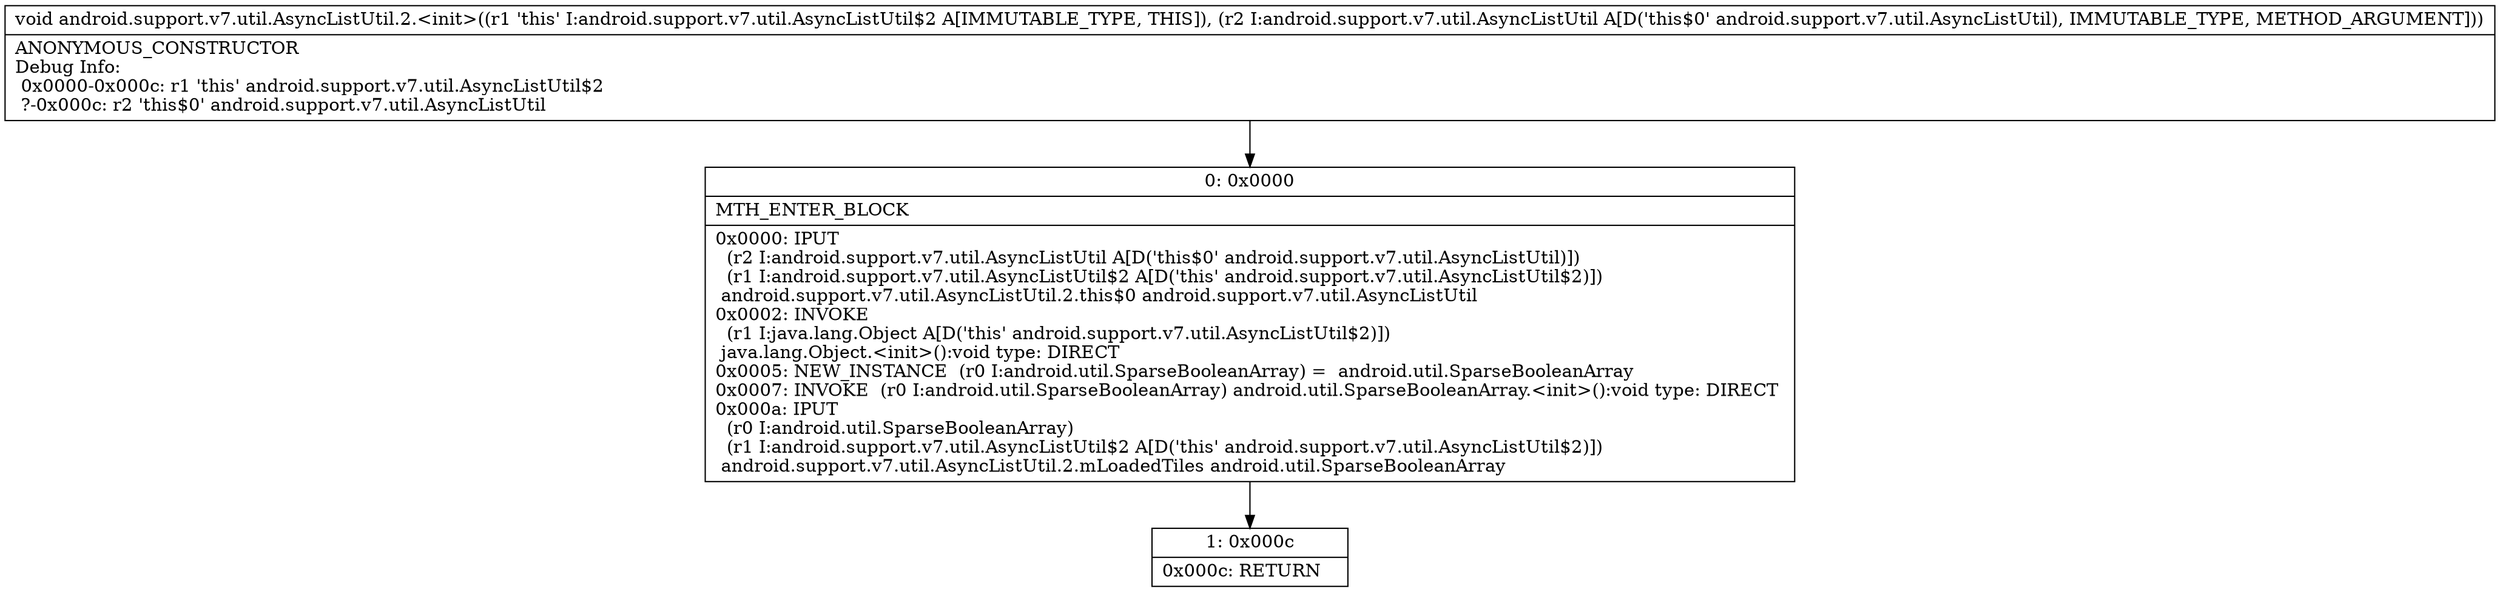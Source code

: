 digraph "CFG forandroid.support.v7.util.AsyncListUtil.2.\<init\>(Landroid\/support\/v7\/util\/AsyncListUtil;)V" {
Node_0 [shape=record,label="{0\:\ 0x0000|MTH_ENTER_BLOCK\l|0x0000: IPUT  \l  (r2 I:android.support.v7.util.AsyncListUtil A[D('this$0' android.support.v7.util.AsyncListUtil)])\l  (r1 I:android.support.v7.util.AsyncListUtil$2 A[D('this' android.support.v7.util.AsyncListUtil$2)])\l android.support.v7.util.AsyncListUtil.2.this$0 android.support.v7.util.AsyncListUtil \l0x0002: INVOKE  \l  (r1 I:java.lang.Object A[D('this' android.support.v7.util.AsyncListUtil$2)])\l java.lang.Object.\<init\>():void type: DIRECT \l0x0005: NEW_INSTANCE  (r0 I:android.util.SparseBooleanArray) =  android.util.SparseBooleanArray \l0x0007: INVOKE  (r0 I:android.util.SparseBooleanArray) android.util.SparseBooleanArray.\<init\>():void type: DIRECT \l0x000a: IPUT  \l  (r0 I:android.util.SparseBooleanArray)\l  (r1 I:android.support.v7.util.AsyncListUtil$2 A[D('this' android.support.v7.util.AsyncListUtil$2)])\l android.support.v7.util.AsyncListUtil.2.mLoadedTiles android.util.SparseBooleanArray \l}"];
Node_1 [shape=record,label="{1\:\ 0x000c|0x000c: RETURN   \l}"];
MethodNode[shape=record,label="{void android.support.v7.util.AsyncListUtil.2.\<init\>((r1 'this' I:android.support.v7.util.AsyncListUtil$2 A[IMMUTABLE_TYPE, THIS]), (r2 I:android.support.v7.util.AsyncListUtil A[D('this$0' android.support.v7.util.AsyncListUtil), IMMUTABLE_TYPE, METHOD_ARGUMENT]))  | ANONYMOUS_CONSTRUCTOR\lDebug Info:\l  0x0000\-0x000c: r1 'this' android.support.v7.util.AsyncListUtil$2\l  ?\-0x000c: r2 'this$0' android.support.v7.util.AsyncListUtil\l}"];
MethodNode -> Node_0;
Node_0 -> Node_1;
}

